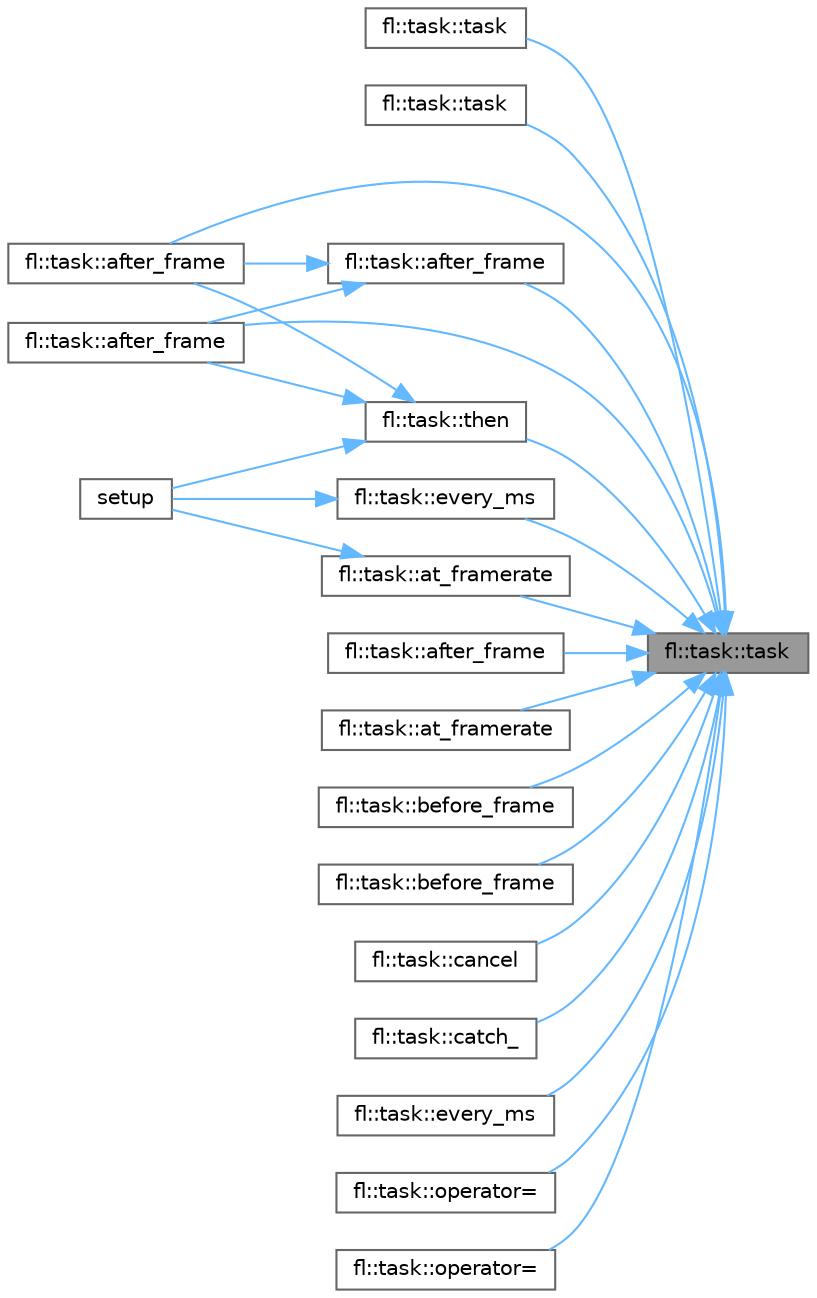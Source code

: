 digraph "fl::task::task"
{
 // INTERACTIVE_SVG=YES
 // LATEX_PDF_SIZE
  bgcolor="transparent";
  edge [fontname=Helvetica,fontsize=10,labelfontname=Helvetica,labelfontsize=10];
  node [fontname=Helvetica,fontsize=10,shape=box,height=0.2,width=0.4];
  rankdir="RL";
  Node1 [id="Node000001",label="fl::task::task",height=0.2,width=0.4,color="gray40", fillcolor="grey60", style="filled", fontcolor="black",tooltip=" "];
  Node1 -> Node2 [id="edge1_Node000001_Node000002",dir="back",color="steelblue1",style="solid",tooltip=" "];
  Node2 [id="Node000002",label="fl::task::task",height=0.2,width=0.4,color="grey40", fillcolor="white", style="filled",URL="$d7/d86/classfl_1_1task_adce5bc70887b3e09d01943960b36898b.html#adce5bc70887b3e09d01943960b36898b",tooltip=" "];
  Node1 -> Node3 [id="edge2_Node000001_Node000003",dir="back",color="steelblue1",style="solid",tooltip=" "];
  Node3 [id="Node000003",label="fl::task::task",height=0.2,width=0.4,color="grey40", fillcolor="white", style="filled",URL="$d7/d86/classfl_1_1task_a6046c7c3ac030df509d3e8277f018b3c.html#a6046c7c3ac030df509d3e8277f018b3c",tooltip=" "];
  Node1 -> Node4 [id="edge3_Node000001_Node000004",dir="back",color="steelblue1",style="solid",tooltip=" "];
  Node4 [id="Node000004",label="fl::task::after_frame",height=0.2,width=0.4,color="grey40", fillcolor="white", style="filled",URL="$d7/d86/classfl_1_1task_a13dc32e0e211ea075e633346eeedb4af.html#a13dc32e0e211ea075e633346eeedb4af",tooltip=" "];
  Node4 -> Node5 [id="edge4_Node000004_Node000005",dir="back",color="steelblue1",style="solid",tooltip=" "];
  Node5 [id="Node000005",label="fl::task::after_frame",height=0.2,width=0.4,color="grey40", fillcolor="white", style="filled",URL="$d7/d86/classfl_1_1task_a2f72951d9ee4e9182a111d4b99e659dd.html#a2f72951d9ee4e9182a111d4b99e659dd",tooltip=" "];
  Node4 -> Node6 [id="edge5_Node000004_Node000006",dir="back",color="steelblue1",style="solid",tooltip=" "];
  Node6 [id="Node000006",label="fl::task::after_frame",height=0.2,width=0.4,color="grey40", fillcolor="white", style="filled",URL="$d7/d86/classfl_1_1task_a752e0a5451dfb3ac6e994f39926f6564.html#a752e0a5451dfb3ac6e994f39926f6564",tooltip=" "];
  Node1 -> Node7 [id="edge6_Node000001_Node000007",dir="back",color="steelblue1",style="solid",tooltip=" "];
  Node7 [id="Node000007",label="fl::task::after_frame",height=0.2,width=0.4,color="grey40", fillcolor="white", style="filled",URL="$d7/d86/classfl_1_1task_ab2843bd0b94df5988f3a997f18409d9d.html#ab2843bd0b94df5988f3a997f18409d9d",tooltip=" "];
  Node1 -> Node5 [id="edge7_Node000001_Node000005",dir="back",color="steelblue1",style="solid",tooltip=" "];
  Node1 -> Node6 [id="edge8_Node000001_Node000006",dir="back",color="steelblue1",style="solid",tooltip=" "];
  Node1 -> Node8 [id="edge9_Node000001_Node000008",dir="back",color="steelblue1",style="solid",tooltip=" "];
  Node8 [id="Node000008",label="fl::task::at_framerate",height=0.2,width=0.4,color="grey40", fillcolor="white", style="filled",URL="$d7/d86/classfl_1_1task_ad894d8c80597298cc205d6c5523cce47.html#ad894d8c80597298cc205d6c5523cce47",tooltip=" "];
  Node8 -> Node9 [id="edge10_Node000008_Node000009",dir="back",color="steelblue1",style="solid",tooltip=" "];
  Node9 [id="Node000009",label="setup",height=0.2,width=0.4,color="grey40", fillcolor="white", style="filled",URL="$d5/d1b/examples_2_async_2async_8h_a4fc01d736fe50cf5b977f755b675f11d.html#a4fc01d736fe50cf5b977f755b675f11d",tooltip=" "];
  Node1 -> Node10 [id="edge11_Node000001_Node000010",dir="back",color="steelblue1",style="solid",tooltip=" "];
  Node10 [id="Node000010",label="fl::task::at_framerate",height=0.2,width=0.4,color="grey40", fillcolor="white", style="filled",URL="$d7/d86/classfl_1_1task_aeae56934d4ade829d07e3c0170fd15f6.html#aeae56934d4ade829d07e3c0170fd15f6",tooltip=" "];
  Node1 -> Node11 [id="edge12_Node000001_Node000011",dir="back",color="steelblue1",style="solid",tooltip=" "];
  Node11 [id="Node000011",label="fl::task::before_frame",height=0.2,width=0.4,color="grey40", fillcolor="white", style="filled",URL="$d7/d86/classfl_1_1task_a8dc969490f902a1d6745126b94d37cac.html#a8dc969490f902a1d6745126b94d37cac",tooltip=" "];
  Node1 -> Node12 [id="edge13_Node000001_Node000012",dir="back",color="steelblue1",style="solid",tooltip=" "];
  Node12 [id="Node000012",label="fl::task::before_frame",height=0.2,width=0.4,color="grey40", fillcolor="white", style="filled",URL="$d7/d86/classfl_1_1task_af3b8e1b440b5974ff62a500b34915098.html#af3b8e1b440b5974ff62a500b34915098",tooltip=" "];
  Node1 -> Node13 [id="edge14_Node000001_Node000013",dir="back",color="steelblue1",style="solid",tooltip=" "];
  Node13 [id="Node000013",label="fl::task::cancel",height=0.2,width=0.4,color="grey40", fillcolor="white", style="filled",URL="$d7/d86/classfl_1_1task_a01b3b2d34155e1295e15eebc796178c3.html#a01b3b2d34155e1295e15eebc796178c3",tooltip=" "];
  Node1 -> Node14 [id="edge15_Node000001_Node000014",dir="back",color="steelblue1",style="solid",tooltip=" "];
  Node14 [id="Node000014",label="fl::task::catch_",height=0.2,width=0.4,color="grey40", fillcolor="white", style="filled",URL="$d7/d86/classfl_1_1task_ace9c970d4fe372db7e0f50833746d69c.html#ace9c970d4fe372db7e0f50833746d69c",tooltip=" "];
  Node1 -> Node15 [id="edge16_Node000001_Node000015",dir="back",color="steelblue1",style="solid",tooltip=" "];
  Node15 [id="Node000015",label="fl::task::every_ms",height=0.2,width=0.4,color="grey40", fillcolor="white", style="filled",URL="$d7/d86/classfl_1_1task_ae7e55328dc724914b8dc10363c80f5db.html#ae7e55328dc724914b8dc10363c80f5db",tooltip=" "];
  Node15 -> Node9 [id="edge17_Node000015_Node000009",dir="back",color="steelblue1",style="solid",tooltip=" "];
  Node1 -> Node16 [id="edge18_Node000001_Node000016",dir="back",color="steelblue1",style="solid",tooltip=" "];
  Node16 [id="Node000016",label="fl::task::every_ms",height=0.2,width=0.4,color="grey40", fillcolor="white", style="filled",URL="$d7/d86/classfl_1_1task_a0a845ea21b67be3968db81e27b64287c.html#a0a845ea21b67be3968db81e27b64287c",tooltip=" "];
  Node1 -> Node17 [id="edge19_Node000001_Node000017",dir="back",color="steelblue1",style="solid",tooltip=" "];
  Node17 [id="Node000017",label="fl::task::operator=",height=0.2,width=0.4,color="grey40", fillcolor="white", style="filled",URL="$d7/d86/classfl_1_1task_a7ed6de24d1847766d3b6c8c47ea74c11.html#a7ed6de24d1847766d3b6c8c47ea74c11",tooltip=" "];
  Node1 -> Node18 [id="edge20_Node000001_Node000018",dir="back",color="steelblue1",style="solid",tooltip=" "];
  Node18 [id="Node000018",label="fl::task::operator=",height=0.2,width=0.4,color="grey40", fillcolor="white", style="filled",URL="$d7/d86/classfl_1_1task_a80e0c488903cb8d5bde3193fe3d7abb9.html#a80e0c488903cb8d5bde3193fe3d7abb9",tooltip=" "];
  Node1 -> Node19 [id="edge21_Node000001_Node000019",dir="back",color="steelblue1",style="solid",tooltip=" "];
  Node19 [id="Node000019",label="fl::task::then",height=0.2,width=0.4,color="grey40", fillcolor="white", style="filled",URL="$d7/d86/classfl_1_1task_a8edbe77a03a7c4b29115db65778bee74.html#a8edbe77a03a7c4b29115db65778bee74",tooltip=" "];
  Node19 -> Node5 [id="edge22_Node000019_Node000005",dir="back",color="steelblue1",style="solid",tooltip=" "];
  Node19 -> Node6 [id="edge23_Node000019_Node000006",dir="back",color="steelblue1",style="solid",tooltip=" "];
  Node19 -> Node9 [id="edge24_Node000019_Node000009",dir="back",color="steelblue1",style="solid",tooltip=" "];
}

